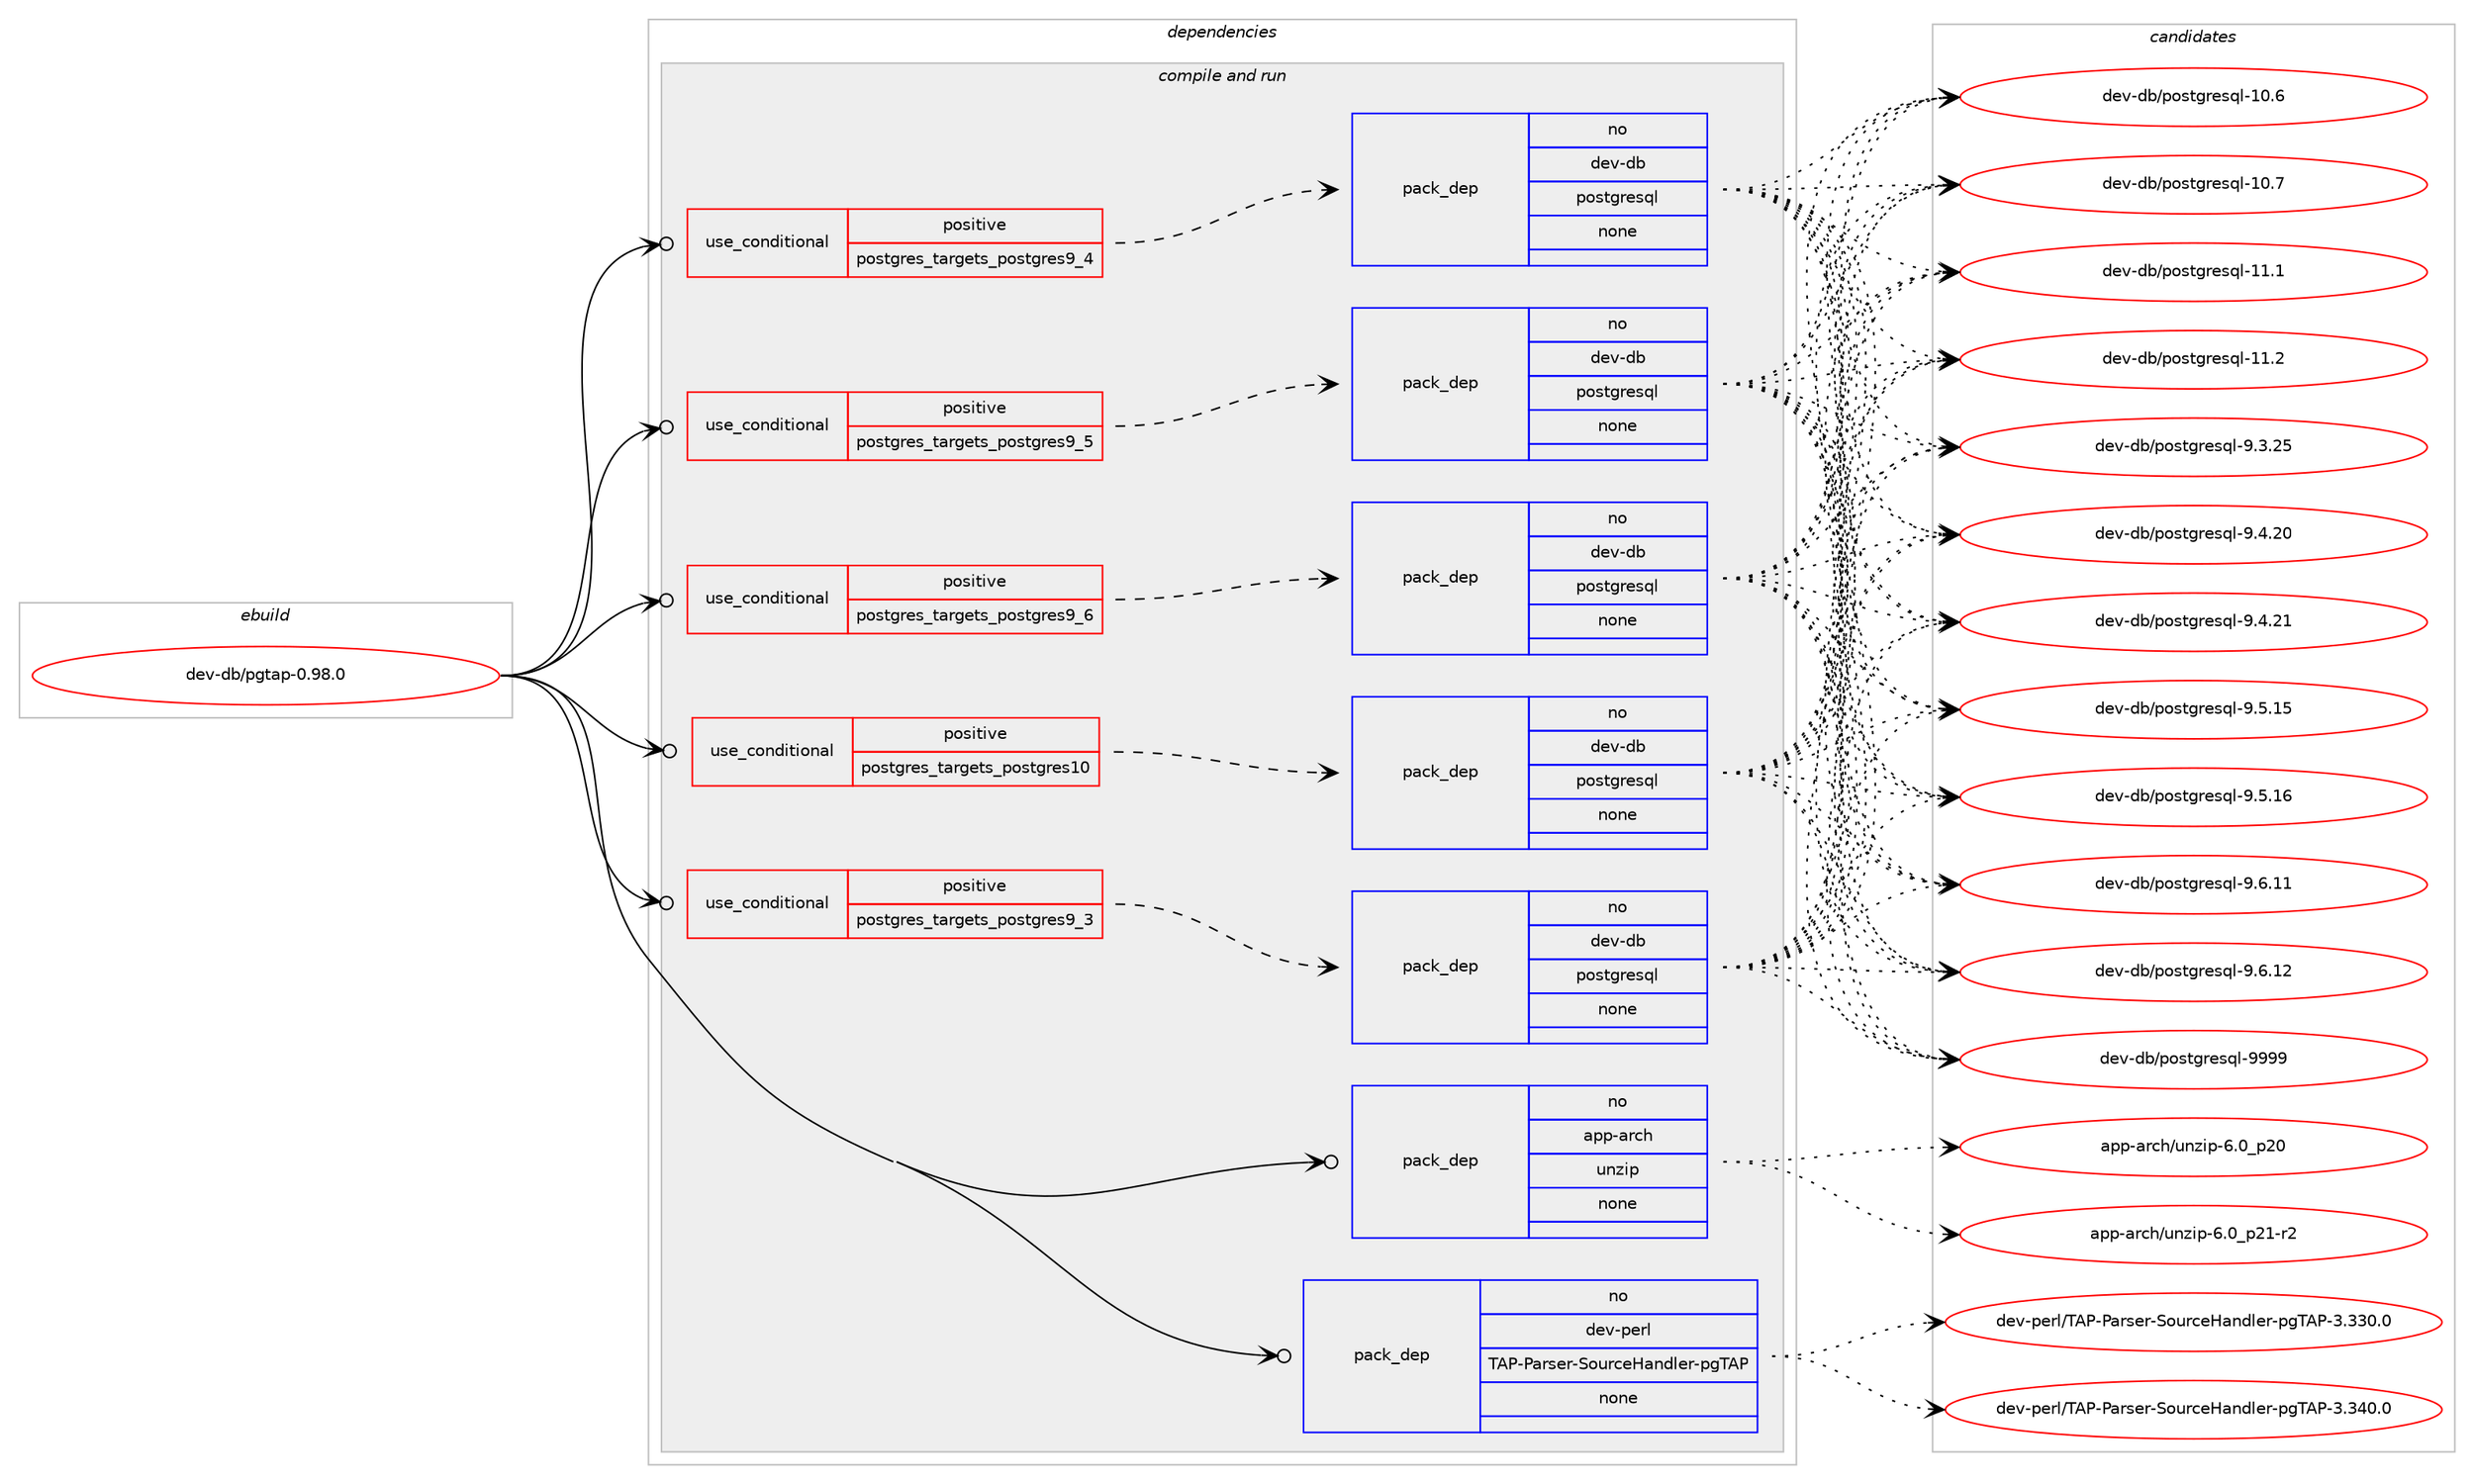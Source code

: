 digraph prolog {

# *************
# Graph options
# *************

newrank=true;
concentrate=true;
compound=true;
graph [rankdir=LR,fontname=Helvetica,fontsize=10,ranksep=1.5];#, ranksep=2.5, nodesep=0.2];
edge  [arrowhead=vee];
node  [fontname=Helvetica,fontsize=10];

# **********
# The ebuild
# **********

subgraph cluster_leftcol {
color=gray;
rank=same;
label=<<i>ebuild</i>>;
id [label="dev-db/pgtap-0.98.0", color=red, width=4, href="../dev-db/pgtap-0.98.0.svg"];
}

# ****************
# The dependencies
# ****************

subgraph cluster_midcol {
color=gray;
label=<<i>dependencies</i>>;
subgraph cluster_compile {
fillcolor="#eeeeee";
style=filled;
label=<<i>compile</i>>;
}
subgraph cluster_compileandrun {
fillcolor="#eeeeee";
style=filled;
label=<<i>compile and run</i>>;
subgraph cond357598 {
dependency1321650 [label=<<TABLE BORDER="0" CELLBORDER="1" CELLSPACING="0" CELLPADDING="4"><TR><TD ROWSPAN="3" CELLPADDING="10">use_conditional</TD></TR><TR><TD>positive</TD></TR><TR><TD>postgres_targets_postgres10</TD></TR></TABLE>>, shape=none, color=red];
subgraph pack943093 {
dependency1321651 [label=<<TABLE BORDER="0" CELLBORDER="1" CELLSPACING="0" CELLPADDING="4" WIDTH="220"><TR><TD ROWSPAN="6" CELLPADDING="30">pack_dep</TD></TR><TR><TD WIDTH="110">no</TD></TR><TR><TD>dev-db</TD></TR><TR><TD>postgresql</TD></TR><TR><TD>none</TD></TR><TR><TD></TD></TR></TABLE>>, shape=none, color=blue];
}
dependency1321650:e -> dependency1321651:w [weight=20,style="dashed",arrowhead="vee"];
}
id:e -> dependency1321650:w [weight=20,style="solid",arrowhead="odotvee"];
subgraph cond357599 {
dependency1321652 [label=<<TABLE BORDER="0" CELLBORDER="1" CELLSPACING="0" CELLPADDING="4"><TR><TD ROWSPAN="3" CELLPADDING="10">use_conditional</TD></TR><TR><TD>positive</TD></TR><TR><TD>postgres_targets_postgres9_3</TD></TR></TABLE>>, shape=none, color=red];
subgraph pack943094 {
dependency1321653 [label=<<TABLE BORDER="0" CELLBORDER="1" CELLSPACING="0" CELLPADDING="4" WIDTH="220"><TR><TD ROWSPAN="6" CELLPADDING="30">pack_dep</TD></TR><TR><TD WIDTH="110">no</TD></TR><TR><TD>dev-db</TD></TR><TR><TD>postgresql</TD></TR><TR><TD>none</TD></TR><TR><TD></TD></TR></TABLE>>, shape=none, color=blue];
}
dependency1321652:e -> dependency1321653:w [weight=20,style="dashed",arrowhead="vee"];
}
id:e -> dependency1321652:w [weight=20,style="solid",arrowhead="odotvee"];
subgraph cond357600 {
dependency1321654 [label=<<TABLE BORDER="0" CELLBORDER="1" CELLSPACING="0" CELLPADDING="4"><TR><TD ROWSPAN="3" CELLPADDING="10">use_conditional</TD></TR><TR><TD>positive</TD></TR><TR><TD>postgres_targets_postgres9_4</TD></TR></TABLE>>, shape=none, color=red];
subgraph pack943095 {
dependency1321655 [label=<<TABLE BORDER="0" CELLBORDER="1" CELLSPACING="0" CELLPADDING="4" WIDTH="220"><TR><TD ROWSPAN="6" CELLPADDING="30">pack_dep</TD></TR><TR><TD WIDTH="110">no</TD></TR><TR><TD>dev-db</TD></TR><TR><TD>postgresql</TD></TR><TR><TD>none</TD></TR><TR><TD></TD></TR></TABLE>>, shape=none, color=blue];
}
dependency1321654:e -> dependency1321655:w [weight=20,style="dashed",arrowhead="vee"];
}
id:e -> dependency1321654:w [weight=20,style="solid",arrowhead="odotvee"];
subgraph cond357601 {
dependency1321656 [label=<<TABLE BORDER="0" CELLBORDER="1" CELLSPACING="0" CELLPADDING="4"><TR><TD ROWSPAN="3" CELLPADDING="10">use_conditional</TD></TR><TR><TD>positive</TD></TR><TR><TD>postgres_targets_postgres9_5</TD></TR></TABLE>>, shape=none, color=red];
subgraph pack943096 {
dependency1321657 [label=<<TABLE BORDER="0" CELLBORDER="1" CELLSPACING="0" CELLPADDING="4" WIDTH="220"><TR><TD ROWSPAN="6" CELLPADDING="30">pack_dep</TD></TR><TR><TD WIDTH="110">no</TD></TR><TR><TD>dev-db</TD></TR><TR><TD>postgresql</TD></TR><TR><TD>none</TD></TR><TR><TD></TD></TR></TABLE>>, shape=none, color=blue];
}
dependency1321656:e -> dependency1321657:w [weight=20,style="dashed",arrowhead="vee"];
}
id:e -> dependency1321656:w [weight=20,style="solid",arrowhead="odotvee"];
subgraph cond357602 {
dependency1321658 [label=<<TABLE BORDER="0" CELLBORDER="1" CELLSPACING="0" CELLPADDING="4"><TR><TD ROWSPAN="3" CELLPADDING="10">use_conditional</TD></TR><TR><TD>positive</TD></TR><TR><TD>postgres_targets_postgres9_6</TD></TR></TABLE>>, shape=none, color=red];
subgraph pack943097 {
dependency1321659 [label=<<TABLE BORDER="0" CELLBORDER="1" CELLSPACING="0" CELLPADDING="4" WIDTH="220"><TR><TD ROWSPAN="6" CELLPADDING="30">pack_dep</TD></TR><TR><TD WIDTH="110">no</TD></TR><TR><TD>dev-db</TD></TR><TR><TD>postgresql</TD></TR><TR><TD>none</TD></TR><TR><TD></TD></TR></TABLE>>, shape=none, color=blue];
}
dependency1321658:e -> dependency1321659:w [weight=20,style="dashed",arrowhead="vee"];
}
id:e -> dependency1321658:w [weight=20,style="solid",arrowhead="odotvee"];
subgraph pack943098 {
dependency1321660 [label=<<TABLE BORDER="0" CELLBORDER="1" CELLSPACING="0" CELLPADDING="4" WIDTH="220"><TR><TD ROWSPAN="6" CELLPADDING="30">pack_dep</TD></TR><TR><TD WIDTH="110">no</TD></TR><TR><TD>app-arch</TD></TR><TR><TD>unzip</TD></TR><TR><TD>none</TD></TR><TR><TD></TD></TR></TABLE>>, shape=none, color=blue];
}
id:e -> dependency1321660:w [weight=20,style="solid",arrowhead="odotvee"];
subgraph pack943099 {
dependency1321661 [label=<<TABLE BORDER="0" CELLBORDER="1" CELLSPACING="0" CELLPADDING="4" WIDTH="220"><TR><TD ROWSPAN="6" CELLPADDING="30">pack_dep</TD></TR><TR><TD WIDTH="110">no</TD></TR><TR><TD>dev-perl</TD></TR><TR><TD>TAP-Parser-SourceHandler-pgTAP</TD></TR><TR><TD>none</TD></TR><TR><TD></TD></TR></TABLE>>, shape=none, color=blue];
}
id:e -> dependency1321661:w [weight=20,style="solid",arrowhead="odotvee"];
}
subgraph cluster_run {
fillcolor="#eeeeee";
style=filled;
label=<<i>run</i>>;
}
}

# **************
# The candidates
# **************

subgraph cluster_choices {
rank=same;
color=gray;
label=<<i>candidates</i>>;

subgraph choice943093 {
color=black;
nodesep=1;
choice1001011184510098471121111151161031141011151131084549484654 [label="dev-db/postgresql-10.6", color=red, width=4,href="../dev-db/postgresql-10.6.svg"];
choice1001011184510098471121111151161031141011151131084549484655 [label="dev-db/postgresql-10.7", color=red, width=4,href="../dev-db/postgresql-10.7.svg"];
choice1001011184510098471121111151161031141011151131084549494649 [label="dev-db/postgresql-11.1", color=red, width=4,href="../dev-db/postgresql-11.1.svg"];
choice1001011184510098471121111151161031141011151131084549494650 [label="dev-db/postgresql-11.2", color=red, width=4,href="../dev-db/postgresql-11.2.svg"];
choice10010111845100984711211111511610311410111511310845574651465053 [label="dev-db/postgresql-9.3.25", color=red, width=4,href="../dev-db/postgresql-9.3.25.svg"];
choice10010111845100984711211111511610311410111511310845574652465048 [label="dev-db/postgresql-9.4.20", color=red, width=4,href="../dev-db/postgresql-9.4.20.svg"];
choice10010111845100984711211111511610311410111511310845574652465049 [label="dev-db/postgresql-9.4.21", color=red, width=4,href="../dev-db/postgresql-9.4.21.svg"];
choice10010111845100984711211111511610311410111511310845574653464953 [label="dev-db/postgresql-9.5.15", color=red, width=4,href="../dev-db/postgresql-9.5.15.svg"];
choice10010111845100984711211111511610311410111511310845574653464954 [label="dev-db/postgresql-9.5.16", color=red, width=4,href="../dev-db/postgresql-9.5.16.svg"];
choice10010111845100984711211111511610311410111511310845574654464949 [label="dev-db/postgresql-9.6.11", color=red, width=4,href="../dev-db/postgresql-9.6.11.svg"];
choice10010111845100984711211111511610311410111511310845574654464950 [label="dev-db/postgresql-9.6.12", color=red, width=4,href="../dev-db/postgresql-9.6.12.svg"];
choice1001011184510098471121111151161031141011151131084557575757 [label="dev-db/postgresql-9999", color=red, width=4,href="../dev-db/postgresql-9999.svg"];
dependency1321651:e -> choice1001011184510098471121111151161031141011151131084549484654:w [style=dotted,weight="100"];
dependency1321651:e -> choice1001011184510098471121111151161031141011151131084549484655:w [style=dotted,weight="100"];
dependency1321651:e -> choice1001011184510098471121111151161031141011151131084549494649:w [style=dotted,weight="100"];
dependency1321651:e -> choice1001011184510098471121111151161031141011151131084549494650:w [style=dotted,weight="100"];
dependency1321651:e -> choice10010111845100984711211111511610311410111511310845574651465053:w [style=dotted,weight="100"];
dependency1321651:e -> choice10010111845100984711211111511610311410111511310845574652465048:w [style=dotted,weight="100"];
dependency1321651:e -> choice10010111845100984711211111511610311410111511310845574652465049:w [style=dotted,weight="100"];
dependency1321651:e -> choice10010111845100984711211111511610311410111511310845574653464953:w [style=dotted,weight="100"];
dependency1321651:e -> choice10010111845100984711211111511610311410111511310845574653464954:w [style=dotted,weight="100"];
dependency1321651:e -> choice10010111845100984711211111511610311410111511310845574654464949:w [style=dotted,weight="100"];
dependency1321651:e -> choice10010111845100984711211111511610311410111511310845574654464950:w [style=dotted,weight="100"];
dependency1321651:e -> choice1001011184510098471121111151161031141011151131084557575757:w [style=dotted,weight="100"];
}
subgraph choice943094 {
color=black;
nodesep=1;
choice1001011184510098471121111151161031141011151131084549484654 [label="dev-db/postgresql-10.6", color=red, width=4,href="../dev-db/postgresql-10.6.svg"];
choice1001011184510098471121111151161031141011151131084549484655 [label="dev-db/postgresql-10.7", color=red, width=4,href="../dev-db/postgresql-10.7.svg"];
choice1001011184510098471121111151161031141011151131084549494649 [label="dev-db/postgresql-11.1", color=red, width=4,href="../dev-db/postgresql-11.1.svg"];
choice1001011184510098471121111151161031141011151131084549494650 [label="dev-db/postgresql-11.2", color=red, width=4,href="../dev-db/postgresql-11.2.svg"];
choice10010111845100984711211111511610311410111511310845574651465053 [label="dev-db/postgresql-9.3.25", color=red, width=4,href="../dev-db/postgresql-9.3.25.svg"];
choice10010111845100984711211111511610311410111511310845574652465048 [label="dev-db/postgresql-9.4.20", color=red, width=4,href="../dev-db/postgresql-9.4.20.svg"];
choice10010111845100984711211111511610311410111511310845574652465049 [label="dev-db/postgresql-9.4.21", color=red, width=4,href="../dev-db/postgresql-9.4.21.svg"];
choice10010111845100984711211111511610311410111511310845574653464953 [label="dev-db/postgresql-9.5.15", color=red, width=4,href="../dev-db/postgresql-9.5.15.svg"];
choice10010111845100984711211111511610311410111511310845574653464954 [label="dev-db/postgresql-9.5.16", color=red, width=4,href="../dev-db/postgresql-9.5.16.svg"];
choice10010111845100984711211111511610311410111511310845574654464949 [label="dev-db/postgresql-9.6.11", color=red, width=4,href="../dev-db/postgresql-9.6.11.svg"];
choice10010111845100984711211111511610311410111511310845574654464950 [label="dev-db/postgresql-9.6.12", color=red, width=4,href="../dev-db/postgresql-9.6.12.svg"];
choice1001011184510098471121111151161031141011151131084557575757 [label="dev-db/postgresql-9999", color=red, width=4,href="../dev-db/postgresql-9999.svg"];
dependency1321653:e -> choice1001011184510098471121111151161031141011151131084549484654:w [style=dotted,weight="100"];
dependency1321653:e -> choice1001011184510098471121111151161031141011151131084549484655:w [style=dotted,weight="100"];
dependency1321653:e -> choice1001011184510098471121111151161031141011151131084549494649:w [style=dotted,weight="100"];
dependency1321653:e -> choice1001011184510098471121111151161031141011151131084549494650:w [style=dotted,weight="100"];
dependency1321653:e -> choice10010111845100984711211111511610311410111511310845574651465053:w [style=dotted,weight="100"];
dependency1321653:e -> choice10010111845100984711211111511610311410111511310845574652465048:w [style=dotted,weight="100"];
dependency1321653:e -> choice10010111845100984711211111511610311410111511310845574652465049:w [style=dotted,weight="100"];
dependency1321653:e -> choice10010111845100984711211111511610311410111511310845574653464953:w [style=dotted,weight="100"];
dependency1321653:e -> choice10010111845100984711211111511610311410111511310845574653464954:w [style=dotted,weight="100"];
dependency1321653:e -> choice10010111845100984711211111511610311410111511310845574654464949:w [style=dotted,weight="100"];
dependency1321653:e -> choice10010111845100984711211111511610311410111511310845574654464950:w [style=dotted,weight="100"];
dependency1321653:e -> choice1001011184510098471121111151161031141011151131084557575757:w [style=dotted,weight="100"];
}
subgraph choice943095 {
color=black;
nodesep=1;
choice1001011184510098471121111151161031141011151131084549484654 [label="dev-db/postgresql-10.6", color=red, width=4,href="../dev-db/postgresql-10.6.svg"];
choice1001011184510098471121111151161031141011151131084549484655 [label="dev-db/postgresql-10.7", color=red, width=4,href="../dev-db/postgresql-10.7.svg"];
choice1001011184510098471121111151161031141011151131084549494649 [label="dev-db/postgresql-11.1", color=red, width=4,href="../dev-db/postgresql-11.1.svg"];
choice1001011184510098471121111151161031141011151131084549494650 [label="dev-db/postgresql-11.2", color=red, width=4,href="../dev-db/postgresql-11.2.svg"];
choice10010111845100984711211111511610311410111511310845574651465053 [label="dev-db/postgresql-9.3.25", color=red, width=4,href="../dev-db/postgresql-9.3.25.svg"];
choice10010111845100984711211111511610311410111511310845574652465048 [label="dev-db/postgresql-9.4.20", color=red, width=4,href="../dev-db/postgresql-9.4.20.svg"];
choice10010111845100984711211111511610311410111511310845574652465049 [label="dev-db/postgresql-9.4.21", color=red, width=4,href="../dev-db/postgresql-9.4.21.svg"];
choice10010111845100984711211111511610311410111511310845574653464953 [label="dev-db/postgresql-9.5.15", color=red, width=4,href="../dev-db/postgresql-9.5.15.svg"];
choice10010111845100984711211111511610311410111511310845574653464954 [label="dev-db/postgresql-9.5.16", color=red, width=4,href="../dev-db/postgresql-9.5.16.svg"];
choice10010111845100984711211111511610311410111511310845574654464949 [label="dev-db/postgresql-9.6.11", color=red, width=4,href="../dev-db/postgresql-9.6.11.svg"];
choice10010111845100984711211111511610311410111511310845574654464950 [label="dev-db/postgresql-9.6.12", color=red, width=4,href="../dev-db/postgresql-9.6.12.svg"];
choice1001011184510098471121111151161031141011151131084557575757 [label="dev-db/postgresql-9999", color=red, width=4,href="../dev-db/postgresql-9999.svg"];
dependency1321655:e -> choice1001011184510098471121111151161031141011151131084549484654:w [style=dotted,weight="100"];
dependency1321655:e -> choice1001011184510098471121111151161031141011151131084549484655:w [style=dotted,weight="100"];
dependency1321655:e -> choice1001011184510098471121111151161031141011151131084549494649:w [style=dotted,weight="100"];
dependency1321655:e -> choice1001011184510098471121111151161031141011151131084549494650:w [style=dotted,weight="100"];
dependency1321655:e -> choice10010111845100984711211111511610311410111511310845574651465053:w [style=dotted,weight="100"];
dependency1321655:e -> choice10010111845100984711211111511610311410111511310845574652465048:w [style=dotted,weight="100"];
dependency1321655:e -> choice10010111845100984711211111511610311410111511310845574652465049:w [style=dotted,weight="100"];
dependency1321655:e -> choice10010111845100984711211111511610311410111511310845574653464953:w [style=dotted,weight="100"];
dependency1321655:e -> choice10010111845100984711211111511610311410111511310845574653464954:w [style=dotted,weight="100"];
dependency1321655:e -> choice10010111845100984711211111511610311410111511310845574654464949:w [style=dotted,weight="100"];
dependency1321655:e -> choice10010111845100984711211111511610311410111511310845574654464950:w [style=dotted,weight="100"];
dependency1321655:e -> choice1001011184510098471121111151161031141011151131084557575757:w [style=dotted,weight="100"];
}
subgraph choice943096 {
color=black;
nodesep=1;
choice1001011184510098471121111151161031141011151131084549484654 [label="dev-db/postgresql-10.6", color=red, width=4,href="../dev-db/postgresql-10.6.svg"];
choice1001011184510098471121111151161031141011151131084549484655 [label="dev-db/postgresql-10.7", color=red, width=4,href="../dev-db/postgresql-10.7.svg"];
choice1001011184510098471121111151161031141011151131084549494649 [label="dev-db/postgresql-11.1", color=red, width=4,href="../dev-db/postgresql-11.1.svg"];
choice1001011184510098471121111151161031141011151131084549494650 [label="dev-db/postgresql-11.2", color=red, width=4,href="../dev-db/postgresql-11.2.svg"];
choice10010111845100984711211111511610311410111511310845574651465053 [label="dev-db/postgresql-9.3.25", color=red, width=4,href="../dev-db/postgresql-9.3.25.svg"];
choice10010111845100984711211111511610311410111511310845574652465048 [label="dev-db/postgresql-9.4.20", color=red, width=4,href="../dev-db/postgresql-9.4.20.svg"];
choice10010111845100984711211111511610311410111511310845574652465049 [label="dev-db/postgresql-9.4.21", color=red, width=4,href="../dev-db/postgresql-9.4.21.svg"];
choice10010111845100984711211111511610311410111511310845574653464953 [label="dev-db/postgresql-9.5.15", color=red, width=4,href="../dev-db/postgresql-9.5.15.svg"];
choice10010111845100984711211111511610311410111511310845574653464954 [label="dev-db/postgresql-9.5.16", color=red, width=4,href="../dev-db/postgresql-9.5.16.svg"];
choice10010111845100984711211111511610311410111511310845574654464949 [label="dev-db/postgresql-9.6.11", color=red, width=4,href="../dev-db/postgresql-9.6.11.svg"];
choice10010111845100984711211111511610311410111511310845574654464950 [label="dev-db/postgresql-9.6.12", color=red, width=4,href="../dev-db/postgresql-9.6.12.svg"];
choice1001011184510098471121111151161031141011151131084557575757 [label="dev-db/postgresql-9999", color=red, width=4,href="../dev-db/postgresql-9999.svg"];
dependency1321657:e -> choice1001011184510098471121111151161031141011151131084549484654:w [style=dotted,weight="100"];
dependency1321657:e -> choice1001011184510098471121111151161031141011151131084549484655:w [style=dotted,weight="100"];
dependency1321657:e -> choice1001011184510098471121111151161031141011151131084549494649:w [style=dotted,weight="100"];
dependency1321657:e -> choice1001011184510098471121111151161031141011151131084549494650:w [style=dotted,weight="100"];
dependency1321657:e -> choice10010111845100984711211111511610311410111511310845574651465053:w [style=dotted,weight="100"];
dependency1321657:e -> choice10010111845100984711211111511610311410111511310845574652465048:w [style=dotted,weight="100"];
dependency1321657:e -> choice10010111845100984711211111511610311410111511310845574652465049:w [style=dotted,weight="100"];
dependency1321657:e -> choice10010111845100984711211111511610311410111511310845574653464953:w [style=dotted,weight="100"];
dependency1321657:e -> choice10010111845100984711211111511610311410111511310845574653464954:w [style=dotted,weight="100"];
dependency1321657:e -> choice10010111845100984711211111511610311410111511310845574654464949:w [style=dotted,weight="100"];
dependency1321657:e -> choice10010111845100984711211111511610311410111511310845574654464950:w [style=dotted,weight="100"];
dependency1321657:e -> choice1001011184510098471121111151161031141011151131084557575757:w [style=dotted,weight="100"];
}
subgraph choice943097 {
color=black;
nodesep=1;
choice1001011184510098471121111151161031141011151131084549484654 [label="dev-db/postgresql-10.6", color=red, width=4,href="../dev-db/postgresql-10.6.svg"];
choice1001011184510098471121111151161031141011151131084549484655 [label="dev-db/postgresql-10.7", color=red, width=4,href="../dev-db/postgresql-10.7.svg"];
choice1001011184510098471121111151161031141011151131084549494649 [label="dev-db/postgresql-11.1", color=red, width=4,href="../dev-db/postgresql-11.1.svg"];
choice1001011184510098471121111151161031141011151131084549494650 [label="dev-db/postgresql-11.2", color=red, width=4,href="../dev-db/postgresql-11.2.svg"];
choice10010111845100984711211111511610311410111511310845574651465053 [label="dev-db/postgresql-9.3.25", color=red, width=4,href="../dev-db/postgresql-9.3.25.svg"];
choice10010111845100984711211111511610311410111511310845574652465048 [label="dev-db/postgresql-9.4.20", color=red, width=4,href="../dev-db/postgresql-9.4.20.svg"];
choice10010111845100984711211111511610311410111511310845574652465049 [label="dev-db/postgresql-9.4.21", color=red, width=4,href="../dev-db/postgresql-9.4.21.svg"];
choice10010111845100984711211111511610311410111511310845574653464953 [label="dev-db/postgresql-9.5.15", color=red, width=4,href="../dev-db/postgresql-9.5.15.svg"];
choice10010111845100984711211111511610311410111511310845574653464954 [label="dev-db/postgresql-9.5.16", color=red, width=4,href="../dev-db/postgresql-9.5.16.svg"];
choice10010111845100984711211111511610311410111511310845574654464949 [label="dev-db/postgresql-9.6.11", color=red, width=4,href="../dev-db/postgresql-9.6.11.svg"];
choice10010111845100984711211111511610311410111511310845574654464950 [label="dev-db/postgresql-9.6.12", color=red, width=4,href="../dev-db/postgresql-9.6.12.svg"];
choice1001011184510098471121111151161031141011151131084557575757 [label="dev-db/postgresql-9999", color=red, width=4,href="../dev-db/postgresql-9999.svg"];
dependency1321659:e -> choice1001011184510098471121111151161031141011151131084549484654:w [style=dotted,weight="100"];
dependency1321659:e -> choice1001011184510098471121111151161031141011151131084549484655:w [style=dotted,weight="100"];
dependency1321659:e -> choice1001011184510098471121111151161031141011151131084549494649:w [style=dotted,weight="100"];
dependency1321659:e -> choice1001011184510098471121111151161031141011151131084549494650:w [style=dotted,weight="100"];
dependency1321659:e -> choice10010111845100984711211111511610311410111511310845574651465053:w [style=dotted,weight="100"];
dependency1321659:e -> choice10010111845100984711211111511610311410111511310845574652465048:w [style=dotted,weight="100"];
dependency1321659:e -> choice10010111845100984711211111511610311410111511310845574652465049:w [style=dotted,weight="100"];
dependency1321659:e -> choice10010111845100984711211111511610311410111511310845574653464953:w [style=dotted,weight="100"];
dependency1321659:e -> choice10010111845100984711211111511610311410111511310845574653464954:w [style=dotted,weight="100"];
dependency1321659:e -> choice10010111845100984711211111511610311410111511310845574654464949:w [style=dotted,weight="100"];
dependency1321659:e -> choice10010111845100984711211111511610311410111511310845574654464950:w [style=dotted,weight="100"];
dependency1321659:e -> choice1001011184510098471121111151161031141011151131084557575757:w [style=dotted,weight="100"];
}
subgraph choice943098 {
color=black;
nodesep=1;
choice971121124597114991044711711012210511245544648951125048 [label="app-arch/unzip-6.0_p20", color=red, width=4,href="../app-arch/unzip-6.0_p20.svg"];
choice9711211245971149910447117110122105112455446489511250494511450 [label="app-arch/unzip-6.0_p21-r2", color=red, width=4,href="../app-arch/unzip-6.0_p21-r2.svg"];
dependency1321660:e -> choice971121124597114991044711711012210511245544648951125048:w [style=dotted,weight="100"];
dependency1321660:e -> choice9711211245971149910447117110122105112455446489511250494511450:w [style=dotted,weight="100"];
}
subgraph choice943099 {
color=black;
nodesep=1;
choice10010111845112101114108478465804580971141151011144583111117114991017297110100108101114451121038465804551465151484648 [label="dev-perl/TAP-Parser-SourceHandler-pgTAP-3.330.0", color=red, width=4,href="../dev-perl/TAP-Parser-SourceHandler-pgTAP-3.330.0.svg"];
choice10010111845112101114108478465804580971141151011144583111117114991017297110100108101114451121038465804551465152484648 [label="dev-perl/TAP-Parser-SourceHandler-pgTAP-3.340.0", color=red, width=4,href="../dev-perl/TAP-Parser-SourceHandler-pgTAP-3.340.0.svg"];
dependency1321661:e -> choice10010111845112101114108478465804580971141151011144583111117114991017297110100108101114451121038465804551465151484648:w [style=dotted,weight="100"];
dependency1321661:e -> choice10010111845112101114108478465804580971141151011144583111117114991017297110100108101114451121038465804551465152484648:w [style=dotted,weight="100"];
}
}

}
